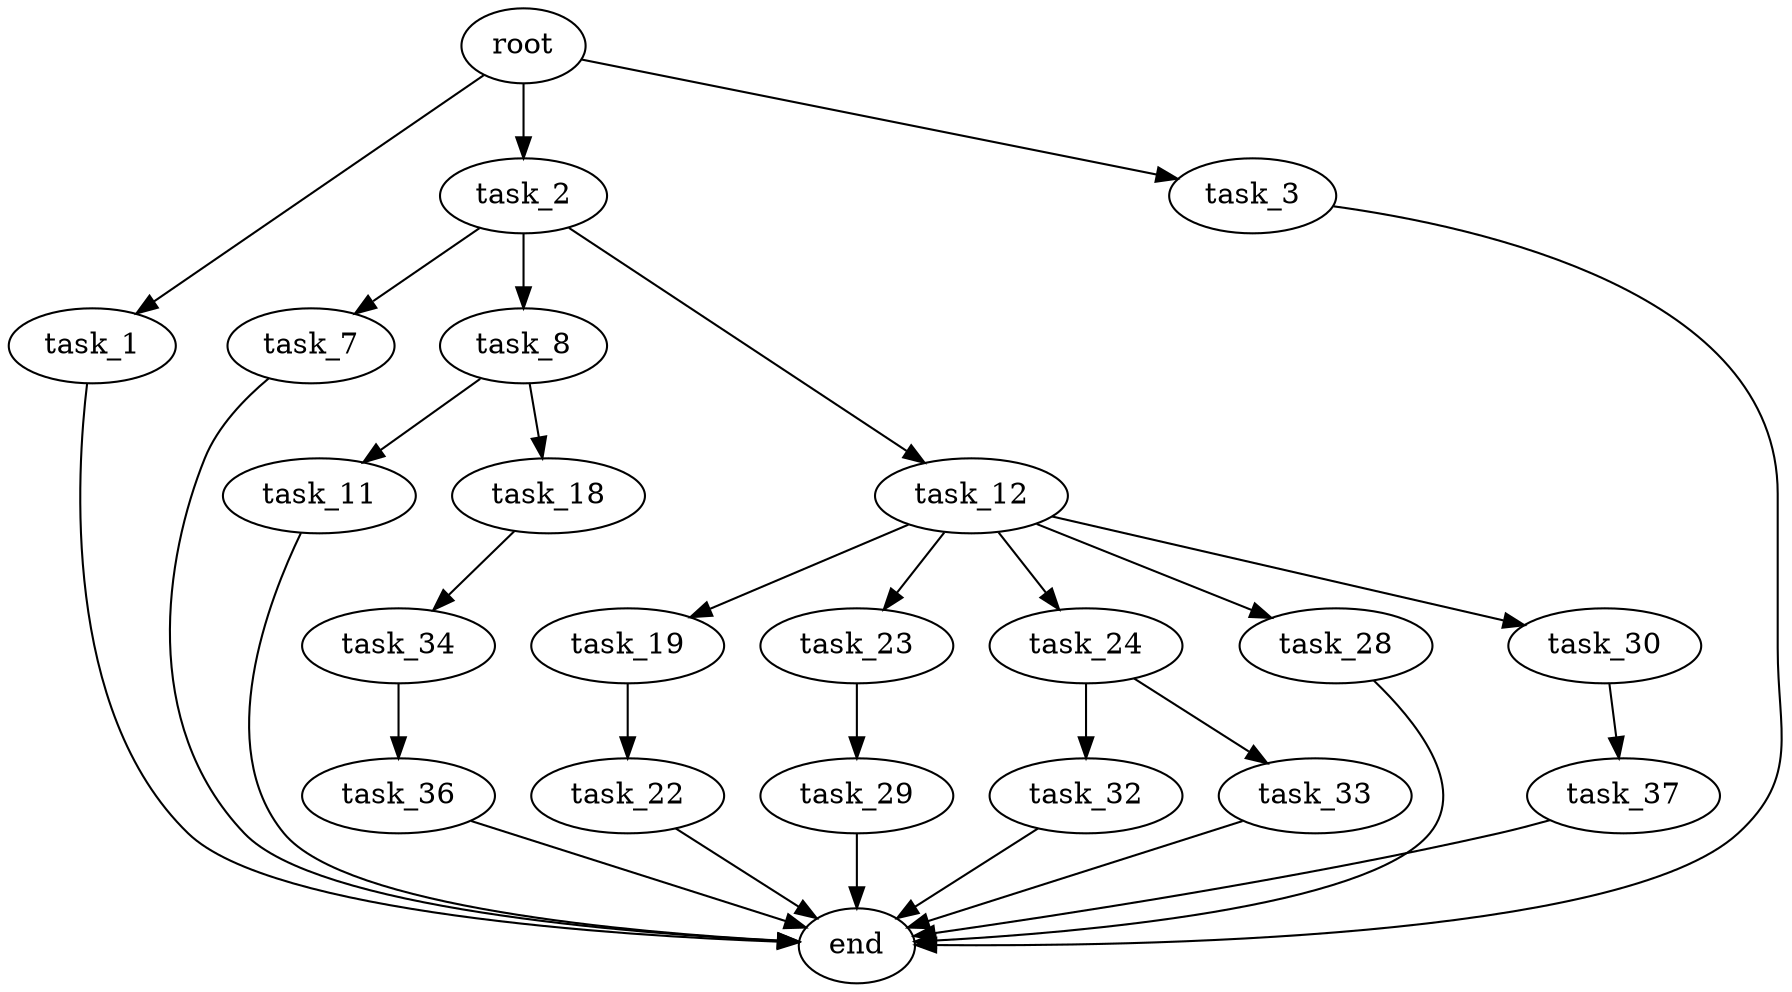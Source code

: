 digraph G {
  root [size="0.000000"];
  task_1 [size="564127420508.000000"];
  task_2 [size="28991029248.000000"];
  task_3 [size="10618519147.000000"];
  task_7 [size="2305634651.000000"];
  task_8 [size="2902038355.000000"];
  task_11 [size="18999966729.000000"];
  task_12 [size="15035801112.000000"];
  task_18 [size="2016546346.000000"];
  task_19 [size="68719476736.000000"];
  task_22 [size="68719476736.000000"];
  task_23 [size="194506763624.000000"];
  task_24 [size="7299114138.000000"];
  task_28 [size="7917529425.000000"];
  task_29 [size="1006516083514.000000"];
  task_30 [size="30931155503.000000"];
  task_32 [size="5195240828.000000"];
  task_33 [size="31470417523.000000"];
  task_34 [size="4108726166.000000"];
  task_36 [size="231928233984.000000"];
  task_37 [size="782757789696.000000"];
  end [size="0.000000"];

  root -> task_1 [size="1.000000"];
  root -> task_2 [size="1.000000"];
  root -> task_3 [size="1.000000"];
  task_1 -> end [size="1.000000"];
  task_2 -> task_7 [size="75497472.000000"];
  task_2 -> task_8 [size="75497472.000000"];
  task_2 -> task_12 [size="75497472.000000"];
  task_3 -> end [size="1.000000"];
  task_7 -> end [size="1.000000"];
  task_8 -> task_11 [size="75497472.000000"];
  task_8 -> task_18 [size="75497472.000000"];
  task_11 -> end [size="1.000000"];
  task_12 -> task_19 [size="301989888.000000"];
  task_12 -> task_23 [size="301989888.000000"];
  task_12 -> task_24 [size="301989888.000000"];
  task_12 -> task_28 [size="301989888.000000"];
  task_12 -> task_30 [size="301989888.000000"];
  task_18 -> task_34 [size="134217728.000000"];
  task_19 -> task_22 [size="134217728.000000"];
  task_22 -> end [size="1.000000"];
  task_23 -> task_29 [size="301989888.000000"];
  task_24 -> task_32 [size="134217728.000000"];
  task_24 -> task_33 [size="134217728.000000"];
  task_28 -> end [size="1.000000"];
  task_29 -> end [size="1.000000"];
  task_30 -> task_37 [size="33554432.000000"];
  task_32 -> end [size="1.000000"];
  task_33 -> end [size="1.000000"];
  task_34 -> task_36 [size="134217728.000000"];
  task_36 -> end [size="1.000000"];
  task_37 -> end [size="1.000000"];
}

